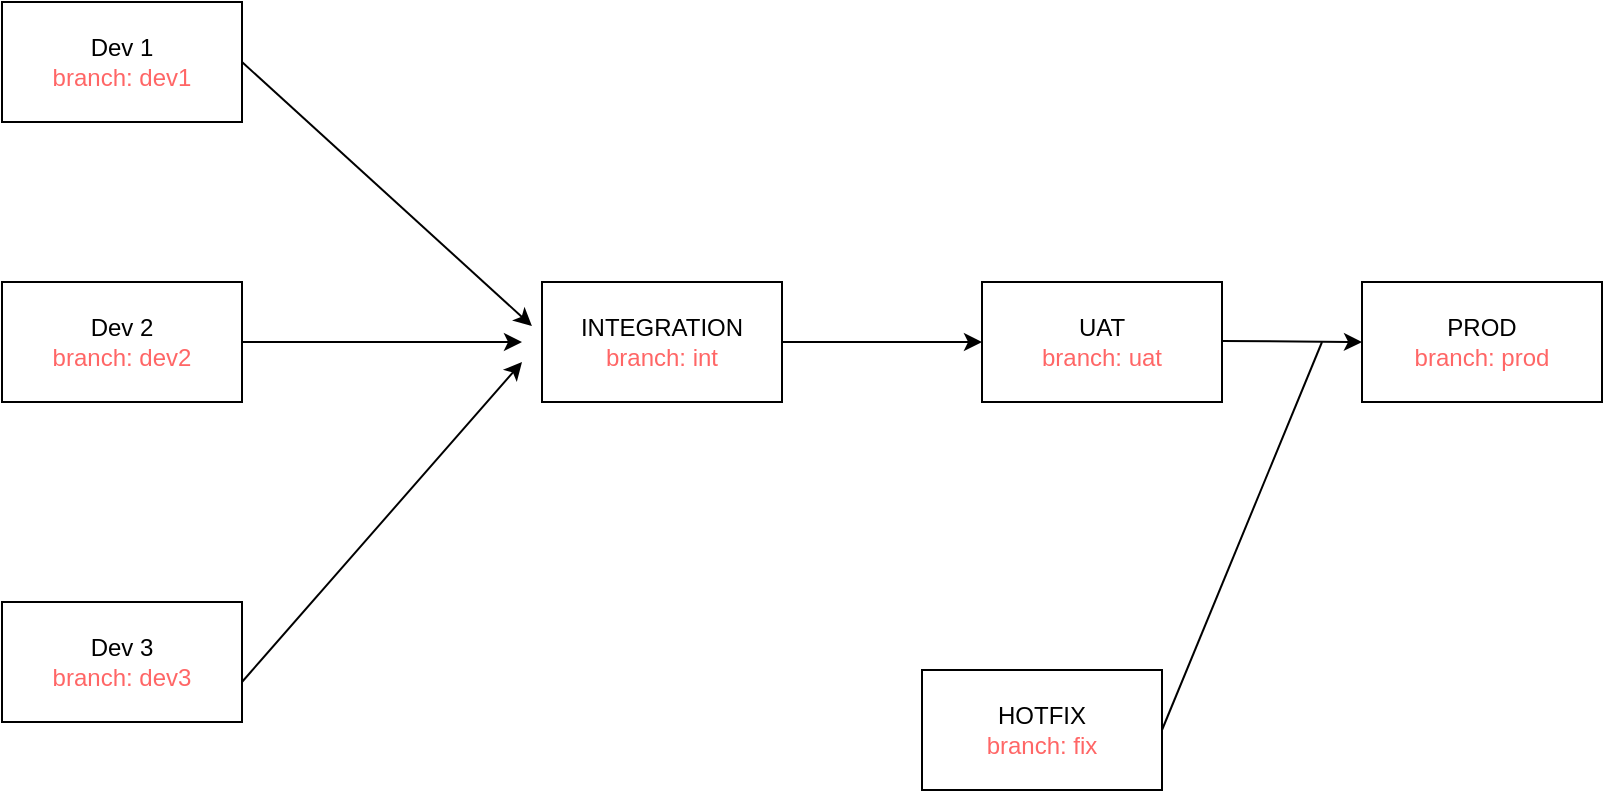 <mxfile version="14.2.7" type="github">
  <diagram id="e7m6ovh9YExPru3OCkFa" name="Page-1">
    <mxGraphModel dx="1422" dy="705" grid="1" gridSize="10" guides="1" tooltips="1" connect="1" arrows="1" fold="1" page="1" pageScale="1" pageWidth="583" pageHeight="827" math="0" shadow="0">
      <root>
        <mxCell id="0" />
        <mxCell id="1" parent="0" />
        <mxCell id="uqDDsoYjMQcg-4C3IxTi-1" value="Dev 1&lt;br&gt;&lt;span style=&quot;color: rgb(255 , 102 , 102)&quot;&gt;branch: dev1&lt;/span&gt;" style="rounded=0;whiteSpace=wrap;html=1;" vertex="1" parent="1">
          <mxGeometry x="40" y="80" width="120" height="60" as="geometry" />
        </mxCell>
        <mxCell id="uqDDsoYjMQcg-4C3IxTi-2" value="Dev 2&lt;br&gt;&lt;span style=&quot;color: rgb(255 , 102 , 102)&quot;&gt;branch: dev2&lt;/span&gt;" style="rounded=0;whiteSpace=wrap;html=1;" vertex="1" parent="1">
          <mxGeometry x="40" y="220" width="120" height="60" as="geometry" />
        </mxCell>
        <mxCell id="uqDDsoYjMQcg-4C3IxTi-3" value="Dev 3&lt;br&gt;&lt;span style=&quot;color: rgb(255 , 102 , 102)&quot;&gt;branch: dev3&lt;/span&gt;" style="rounded=0;whiteSpace=wrap;html=1;" vertex="1" parent="1">
          <mxGeometry x="40" y="380" width="120" height="60" as="geometry" />
        </mxCell>
        <mxCell id="uqDDsoYjMQcg-4C3IxTi-4" value="INTEGRATION&lt;br&gt;&lt;font color=&quot;#ff6666&quot;&gt;branch: int&lt;/font&gt;" style="rounded=0;whiteSpace=wrap;html=1;" vertex="1" parent="1">
          <mxGeometry x="310" y="220" width="120" height="60" as="geometry" />
        </mxCell>
        <mxCell id="uqDDsoYjMQcg-4C3IxTi-5" value="" style="endArrow=classic;html=1;entryX=-0.042;entryY=0.367;entryDx=0;entryDy=0;entryPerimeter=0;" edge="1" parent="1" target="uqDDsoYjMQcg-4C3IxTi-4">
          <mxGeometry width="50" height="50" relative="1" as="geometry">
            <mxPoint x="160" y="110" as="sourcePoint" />
            <mxPoint x="210" y="60" as="targetPoint" />
          </mxGeometry>
        </mxCell>
        <mxCell id="uqDDsoYjMQcg-4C3IxTi-8" value="" style="endArrow=classic;html=1;" edge="1" parent="1">
          <mxGeometry width="50" height="50" relative="1" as="geometry">
            <mxPoint x="160" y="250" as="sourcePoint" />
            <mxPoint x="300" y="250" as="targetPoint" />
          </mxGeometry>
        </mxCell>
        <mxCell id="uqDDsoYjMQcg-4C3IxTi-9" value="" style="endArrow=classic;html=1;" edge="1" parent="1">
          <mxGeometry width="50" height="50" relative="1" as="geometry">
            <mxPoint x="160" y="420" as="sourcePoint" />
            <mxPoint x="300" y="260" as="targetPoint" />
          </mxGeometry>
        </mxCell>
        <mxCell id="uqDDsoYjMQcg-4C3IxTi-11" value="UAT&lt;br&gt;&lt;font color=&quot;#ff6666&quot;&gt;branch: uat&lt;/font&gt;" style="rounded=0;whiteSpace=wrap;html=1;" vertex="1" parent="1">
          <mxGeometry x="530" y="220" width="120" height="60" as="geometry" />
        </mxCell>
        <mxCell id="uqDDsoYjMQcg-4C3IxTi-12" value="" style="endArrow=classic;html=1;" edge="1" parent="1">
          <mxGeometry width="50" height="50" relative="1" as="geometry">
            <mxPoint x="430" y="250" as="sourcePoint" />
            <mxPoint x="530" y="250" as="targetPoint" />
          </mxGeometry>
        </mxCell>
        <mxCell id="uqDDsoYjMQcg-4C3IxTi-14" value="PROD&lt;br&gt;&lt;font color=&quot;#ff6666&quot;&gt;branch: prod&lt;/font&gt;" style="rounded=0;whiteSpace=wrap;html=1;" vertex="1" parent="1">
          <mxGeometry x="720" y="220" width="120" height="60" as="geometry" />
        </mxCell>
        <mxCell id="uqDDsoYjMQcg-4C3IxTi-15" value="" style="endArrow=classic;html=1;entryX=0;entryY=0.5;entryDx=0;entryDy=0;" edge="1" parent="1" target="uqDDsoYjMQcg-4C3IxTi-14">
          <mxGeometry width="50" height="50" relative="1" as="geometry">
            <mxPoint x="650" y="249.5" as="sourcePoint" />
            <mxPoint x="710" y="250" as="targetPoint" />
          </mxGeometry>
        </mxCell>
        <mxCell id="uqDDsoYjMQcg-4C3IxTi-17" value="HOTFIX&lt;br&gt;&lt;font color=&quot;#ff6666&quot;&gt;branch: fix&lt;/font&gt;" style="rounded=0;whiteSpace=wrap;html=1;" vertex="1" parent="1">
          <mxGeometry x="500" y="414" width="120" height="60" as="geometry" />
        </mxCell>
        <mxCell id="uqDDsoYjMQcg-4C3IxTi-18" value="" style="endArrow=none;html=1;exitX=1;exitY=0.5;exitDx=0;exitDy=0;" edge="1" parent="1" source="uqDDsoYjMQcg-4C3IxTi-17">
          <mxGeometry width="50" height="50" relative="1" as="geometry">
            <mxPoint x="790" y="300" as="sourcePoint" />
            <mxPoint x="700" y="250" as="targetPoint" />
          </mxGeometry>
        </mxCell>
      </root>
    </mxGraphModel>
  </diagram>
</mxfile>
